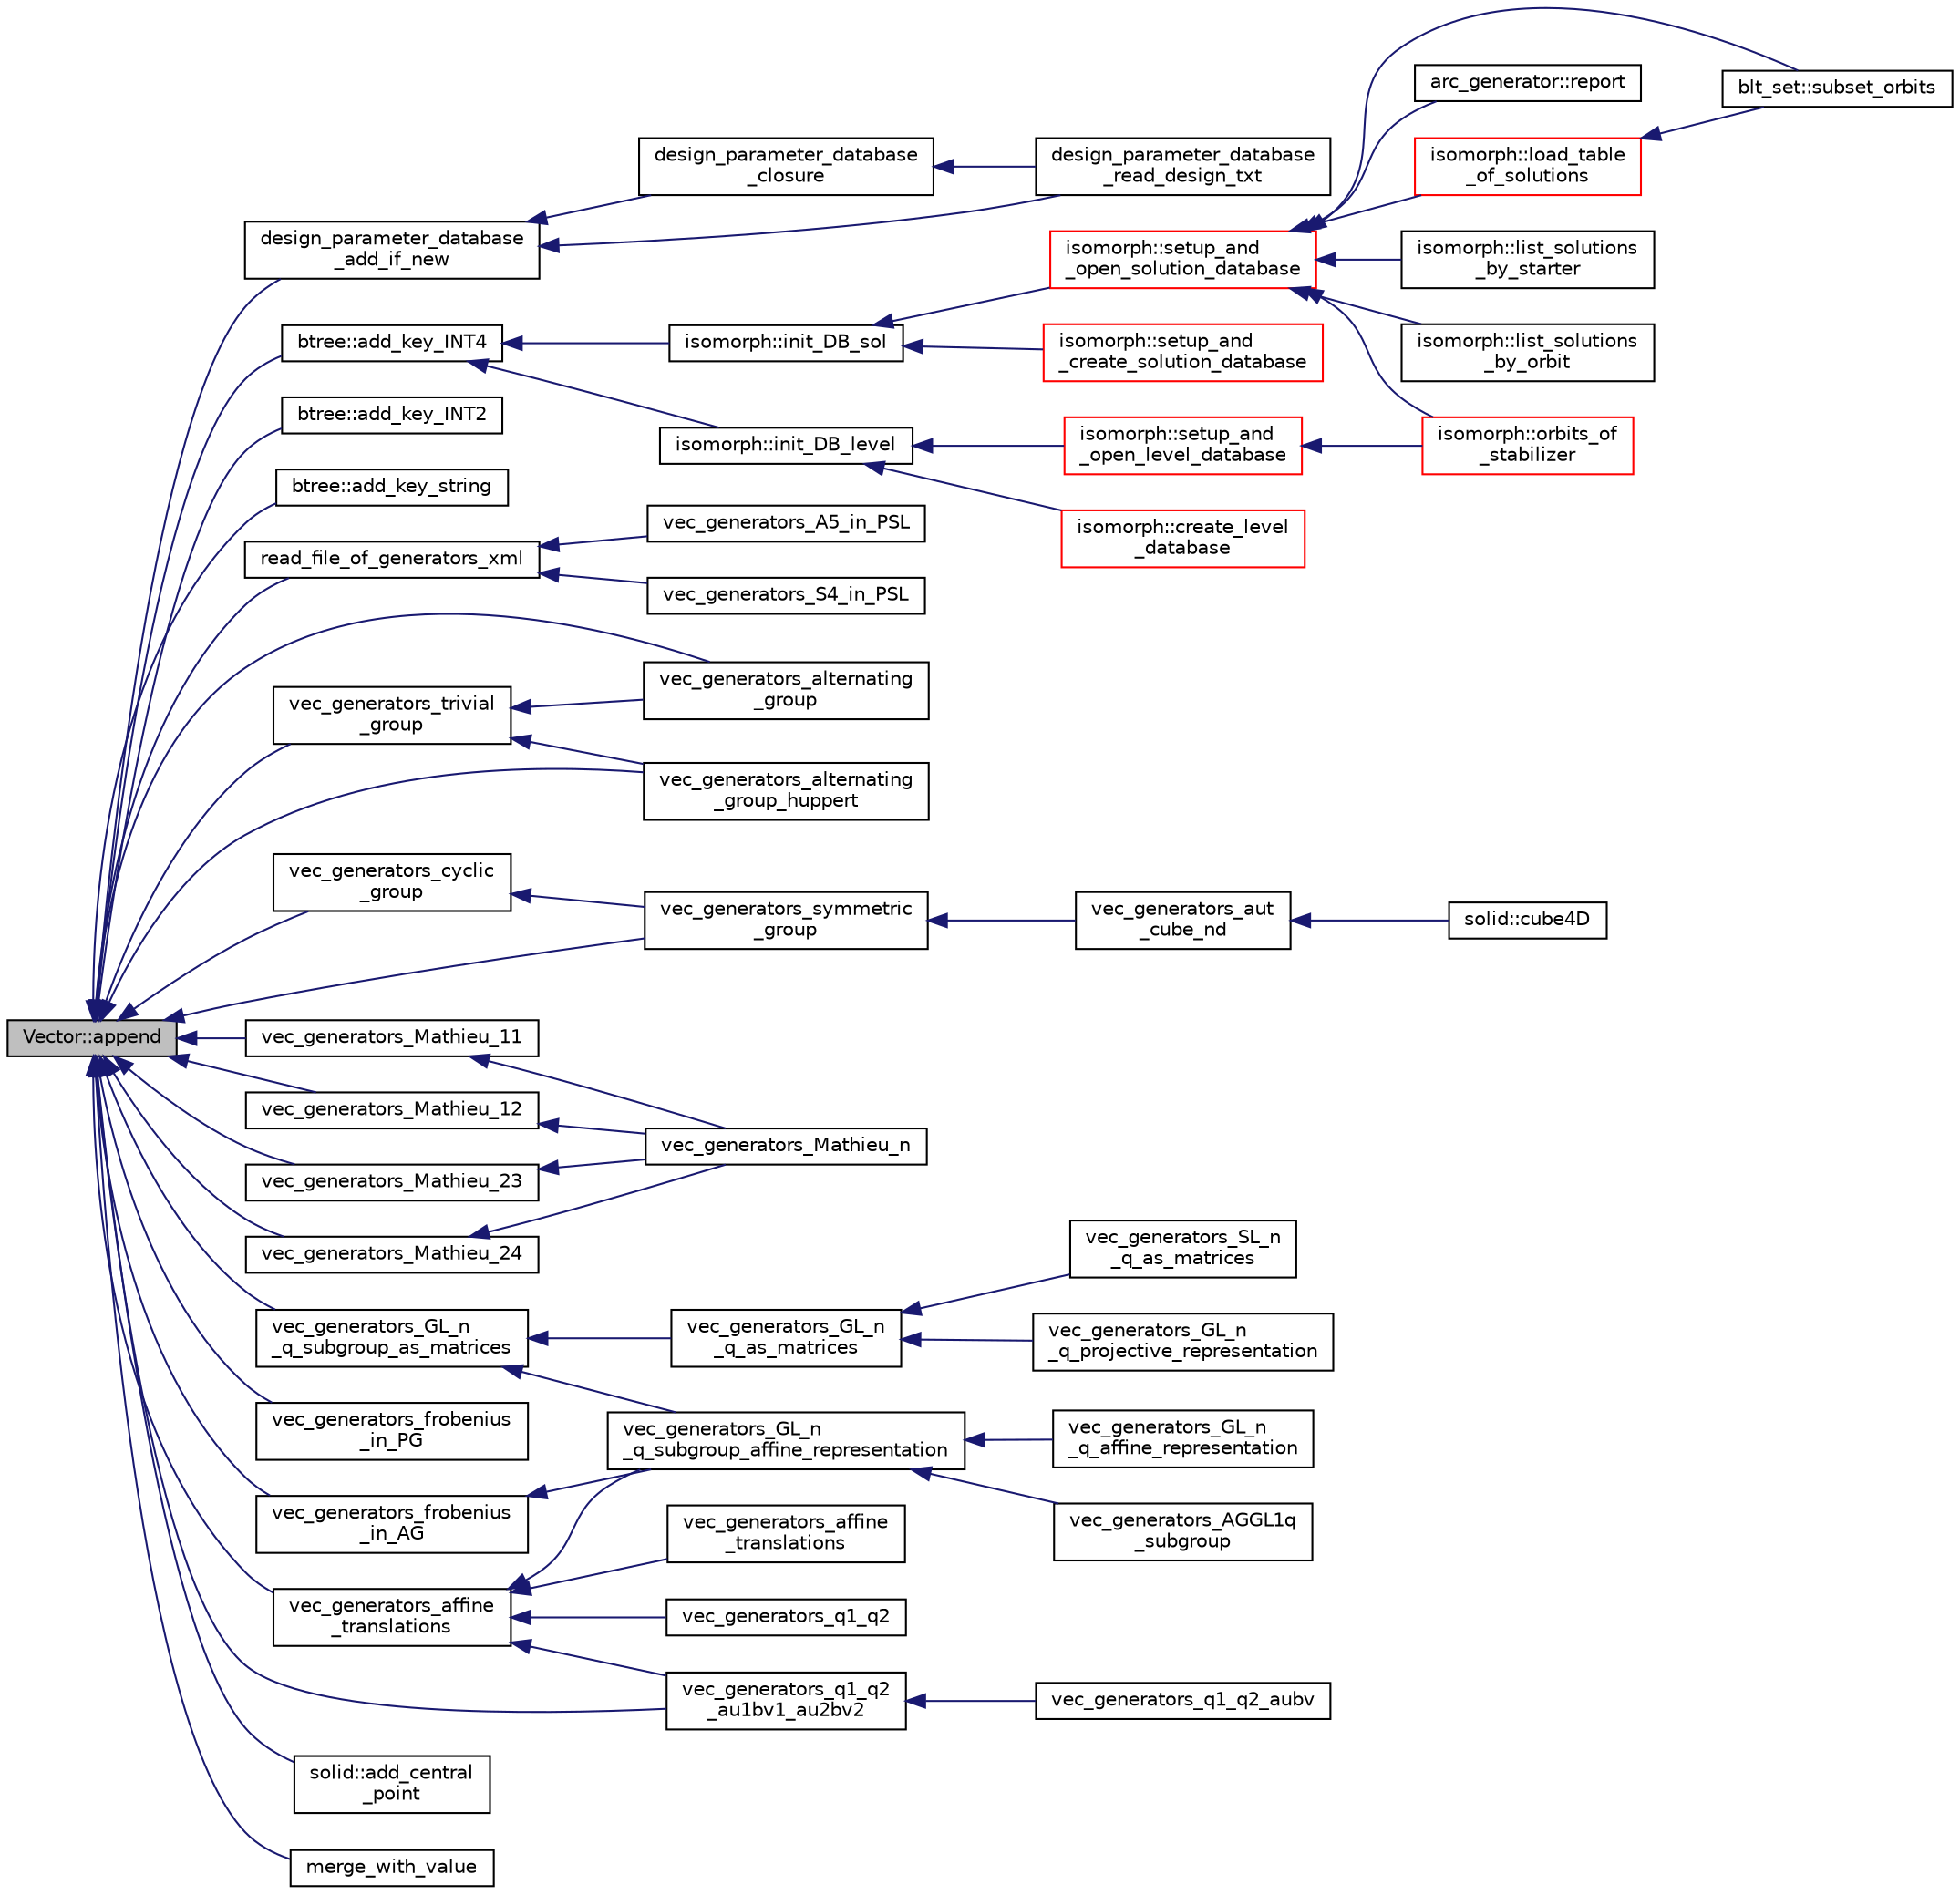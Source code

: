 digraph "Vector::append"
{
  edge [fontname="Helvetica",fontsize="10",labelfontname="Helvetica",labelfontsize="10"];
  node [fontname="Helvetica",fontsize="10",shape=record];
  rankdir="LR";
  Node291 [label="Vector::append",height=0.2,width=0.4,color="black", fillcolor="grey75", style="filled", fontcolor="black"];
  Node291 -> Node292 [dir="back",color="midnightblue",fontsize="10",style="solid",fontname="Helvetica"];
  Node292 [label="design_parameter_database\l_add_if_new",height=0.2,width=0.4,color="black", fillcolor="white", style="filled",URL="$d9/d60/discreta_8h.html#afab003d450b51bb6c988b57c3451f535"];
  Node292 -> Node293 [dir="back",color="midnightblue",fontsize="10",style="solid",fontname="Helvetica"];
  Node293 [label="design_parameter_database\l_closure",height=0.2,width=0.4,color="black", fillcolor="white", style="filled",URL="$d9/d60/discreta_8h.html#a311d21856b33e2872f1d686c191b0003"];
  Node293 -> Node294 [dir="back",color="midnightblue",fontsize="10",style="solid",fontname="Helvetica"];
  Node294 [label="design_parameter_database\l_read_design_txt",height=0.2,width=0.4,color="black", fillcolor="white", style="filled",URL="$d9/d60/discreta_8h.html#ac12f39c2d57b543c801c36d26f237ac7"];
  Node292 -> Node294 [dir="back",color="midnightblue",fontsize="10",style="solid",fontname="Helvetica"];
  Node291 -> Node295 [dir="back",color="midnightblue",fontsize="10",style="solid",fontname="Helvetica"];
  Node295 [label="btree::add_key_INT4",height=0.2,width=0.4,color="black", fillcolor="white", style="filled",URL="$dd/db0/classbtree.html#a4c42710e5f8cb4e3991d591fe2ae6f42"];
  Node295 -> Node296 [dir="back",color="midnightblue",fontsize="10",style="solid",fontname="Helvetica"];
  Node296 [label="isomorph::init_DB_sol",height=0.2,width=0.4,color="black", fillcolor="white", style="filled",URL="$d3/d5f/classisomorph.html#afd8d8a546fa9a7bc6f211b216e291039"];
  Node296 -> Node297 [dir="back",color="midnightblue",fontsize="10",style="solid",fontname="Helvetica"];
  Node297 [label="isomorph::setup_and\l_open_solution_database",height=0.2,width=0.4,color="red", fillcolor="white", style="filled",URL="$d3/d5f/classisomorph.html#a31846d3ae261a9c2dc089fb87710ce5c"];
  Node297 -> Node298 [dir="back",color="midnightblue",fontsize="10",style="solid",fontname="Helvetica"];
  Node298 [label="blt_set::subset_orbits",height=0.2,width=0.4,color="black", fillcolor="white", style="filled",URL="$d1/d3d/classblt__set.html#af8f79fc4346244acfa0e2c2d23c36993"];
  Node297 -> Node299 [dir="back",color="midnightblue",fontsize="10",style="solid",fontname="Helvetica"];
  Node299 [label="arc_generator::report",height=0.2,width=0.4,color="black", fillcolor="white", style="filled",URL="$d4/d21/classarc__generator.html#a650f715bb3eec8fd1057e07e5b384f9a"];
  Node297 -> Node300 [dir="back",color="midnightblue",fontsize="10",style="solid",fontname="Helvetica"];
  Node300 [label="isomorph::load_table\l_of_solutions",height=0.2,width=0.4,color="red", fillcolor="white", style="filled",URL="$d3/d5f/classisomorph.html#a21ab5aba74a200b9abf041dc5206821a"];
  Node300 -> Node298 [dir="back",color="midnightblue",fontsize="10",style="solid",fontname="Helvetica"];
  Node297 -> Node311 [dir="back",color="midnightblue",fontsize="10",style="solid",fontname="Helvetica"];
  Node311 [label="isomorph::list_solutions\l_by_starter",height=0.2,width=0.4,color="black", fillcolor="white", style="filled",URL="$d3/d5f/classisomorph.html#a9c40f343f1a3e5fc177e5121bc809b06"];
  Node297 -> Node312 [dir="back",color="midnightblue",fontsize="10",style="solid",fontname="Helvetica"];
  Node312 [label="isomorph::list_solutions\l_by_orbit",height=0.2,width=0.4,color="black", fillcolor="white", style="filled",URL="$d3/d5f/classisomorph.html#adefb1a89c097c284d29f92d5fc58ebfa"];
  Node297 -> Node313 [dir="back",color="midnightblue",fontsize="10",style="solid",fontname="Helvetica"];
  Node313 [label="isomorph::orbits_of\l_stabilizer",height=0.2,width=0.4,color="red", fillcolor="white", style="filled",URL="$d3/d5f/classisomorph.html#a72bbdc12cca5a90045ef15d0b24075e6"];
  Node296 -> Node329 [dir="back",color="midnightblue",fontsize="10",style="solid",fontname="Helvetica"];
  Node329 [label="isomorph::setup_and\l_create_solution_database",height=0.2,width=0.4,color="red", fillcolor="white", style="filled",URL="$d3/d5f/classisomorph.html#a810a22dfde3c43272107c743ec819b0e"];
  Node295 -> Node341 [dir="back",color="midnightblue",fontsize="10",style="solid",fontname="Helvetica"];
  Node341 [label="isomorph::init_DB_level",height=0.2,width=0.4,color="black", fillcolor="white", style="filled",URL="$d3/d5f/classisomorph.html#a1a2df5281026bc94d57ebce33d67fe6c"];
  Node341 -> Node342 [dir="back",color="midnightblue",fontsize="10",style="solid",fontname="Helvetica"];
  Node342 [label="isomorph::setup_and\l_open_level_database",height=0.2,width=0.4,color="red", fillcolor="white", style="filled",URL="$d3/d5f/classisomorph.html#aa011f38988f4db9c6f5abd84faebd153"];
  Node342 -> Node313 [dir="back",color="midnightblue",fontsize="10",style="solid",fontname="Helvetica"];
  Node341 -> Node343 [dir="back",color="midnightblue",fontsize="10",style="solid",fontname="Helvetica"];
  Node343 [label="isomorph::create_level\l_database",height=0.2,width=0.4,color="red", fillcolor="white", style="filled",URL="$d3/d5f/classisomorph.html#a15a452310bd3189f10f34c7dd7085e69"];
  Node291 -> Node347 [dir="back",color="midnightblue",fontsize="10",style="solid",fontname="Helvetica"];
  Node347 [label="btree::add_key_INT2",height=0.2,width=0.4,color="black", fillcolor="white", style="filled",URL="$dd/db0/classbtree.html#a4d0d3b843c9ae081d5fc0325dbdddea7"];
  Node291 -> Node348 [dir="back",color="midnightblue",fontsize="10",style="solid",fontname="Helvetica"];
  Node348 [label="btree::add_key_string",height=0.2,width=0.4,color="black", fillcolor="white", style="filled",URL="$dd/db0/classbtree.html#a291b3c61b9df78471a385b990e926d66"];
  Node291 -> Node349 [dir="back",color="midnightblue",fontsize="10",style="solid",fontname="Helvetica"];
  Node349 [label="read_file_of_generators_xml",height=0.2,width=0.4,color="black", fillcolor="white", style="filled",URL="$d0/dd3/perm__group__gens_8_c.html#acc8a80f029f6dab3698452c49e06b783"];
  Node349 -> Node350 [dir="back",color="midnightblue",fontsize="10",style="solid",fontname="Helvetica"];
  Node350 [label="vec_generators_A5_in_PSL",height=0.2,width=0.4,color="black", fillcolor="white", style="filled",URL="$d0/dd3/perm__group__gens_8_c.html#af41c889a65ee026d1939647e26904adb"];
  Node349 -> Node351 [dir="back",color="midnightblue",fontsize="10",style="solid",fontname="Helvetica"];
  Node351 [label="vec_generators_S4_in_PSL",height=0.2,width=0.4,color="black", fillcolor="white", style="filled",URL="$d0/dd3/perm__group__gens_8_c.html#ad85c37ec8824d1e7eabc836ff3dbad23"];
  Node291 -> Node352 [dir="back",color="midnightblue",fontsize="10",style="solid",fontname="Helvetica"];
  Node352 [label="vec_generators_trivial\l_group",height=0.2,width=0.4,color="black", fillcolor="white", style="filled",URL="$d0/dd3/perm__group__gens_8_c.html#ae405774a9bffab9b714a3da636bfde42"];
  Node352 -> Node353 [dir="back",color="midnightblue",fontsize="10",style="solid",fontname="Helvetica"];
  Node353 [label="vec_generators_alternating\l_group",height=0.2,width=0.4,color="black", fillcolor="white", style="filled",URL="$d0/dd3/perm__group__gens_8_c.html#a34d3004f7ecbf30db1a05c884e130744"];
  Node352 -> Node354 [dir="back",color="midnightblue",fontsize="10",style="solid",fontname="Helvetica"];
  Node354 [label="vec_generators_alternating\l_group_huppert",height=0.2,width=0.4,color="black", fillcolor="white", style="filled",URL="$d0/dd3/perm__group__gens_8_c.html#a5c62097e9ad2623b09a8dfbe9380db7d"];
  Node291 -> Node355 [dir="back",color="midnightblue",fontsize="10",style="solid",fontname="Helvetica"];
  Node355 [label="vec_generators_cyclic\l_group",height=0.2,width=0.4,color="black", fillcolor="white", style="filled",URL="$d0/dd3/perm__group__gens_8_c.html#a87458d3ec3a12155abeb73c81bb3653c"];
  Node355 -> Node356 [dir="back",color="midnightblue",fontsize="10",style="solid",fontname="Helvetica"];
  Node356 [label="vec_generators_symmetric\l_group",height=0.2,width=0.4,color="black", fillcolor="white", style="filled",URL="$d0/dd3/perm__group__gens_8_c.html#a8fd875094f55682c6bf65d1fb5e6e2bc"];
  Node356 -> Node357 [dir="back",color="midnightblue",fontsize="10",style="solid",fontname="Helvetica"];
  Node357 [label="vec_generators_aut\l_cube_nd",height=0.2,width=0.4,color="black", fillcolor="white", style="filled",URL="$d2/dfb/solid_8_c.html#a6667c4c5a108f8dff507f759073e6f80"];
  Node357 -> Node358 [dir="back",color="midnightblue",fontsize="10",style="solid",fontname="Helvetica"];
  Node358 [label="solid::cube4D",height=0.2,width=0.4,color="black", fillcolor="white", style="filled",URL="$d8/def/classsolid.html#ab6c85f8f130a3f4409ce5fe5340fb852"];
  Node291 -> Node356 [dir="back",color="midnightblue",fontsize="10",style="solid",fontname="Helvetica"];
  Node291 -> Node353 [dir="back",color="midnightblue",fontsize="10",style="solid",fontname="Helvetica"];
  Node291 -> Node354 [dir="back",color="midnightblue",fontsize="10",style="solid",fontname="Helvetica"];
  Node291 -> Node359 [dir="back",color="midnightblue",fontsize="10",style="solid",fontname="Helvetica"];
  Node359 [label="vec_generators_Mathieu_11",height=0.2,width=0.4,color="black", fillcolor="white", style="filled",URL="$d0/dd3/perm__group__gens_8_c.html#a79f40f9f619ba6f8a6c32e6c1df04e52"];
  Node359 -> Node360 [dir="back",color="midnightblue",fontsize="10",style="solid",fontname="Helvetica"];
  Node360 [label="vec_generators_Mathieu_n",height=0.2,width=0.4,color="black", fillcolor="white", style="filled",URL="$d0/dd3/perm__group__gens_8_c.html#a82bad2f129ab5f3daafc1a84a29d5dba"];
  Node291 -> Node361 [dir="back",color="midnightblue",fontsize="10",style="solid",fontname="Helvetica"];
  Node361 [label="vec_generators_Mathieu_12",height=0.2,width=0.4,color="black", fillcolor="white", style="filled",URL="$d0/dd3/perm__group__gens_8_c.html#a07c56b14e85701ba7f5105d7c953175b"];
  Node361 -> Node360 [dir="back",color="midnightblue",fontsize="10",style="solid",fontname="Helvetica"];
  Node291 -> Node362 [dir="back",color="midnightblue",fontsize="10",style="solid",fontname="Helvetica"];
  Node362 [label="vec_generators_Mathieu_23",height=0.2,width=0.4,color="black", fillcolor="white", style="filled",URL="$d0/dd3/perm__group__gens_8_c.html#a6728e2b0fff129a1db3e8d0dc8c86304"];
  Node362 -> Node360 [dir="back",color="midnightblue",fontsize="10",style="solid",fontname="Helvetica"];
  Node291 -> Node363 [dir="back",color="midnightblue",fontsize="10",style="solid",fontname="Helvetica"];
  Node363 [label="vec_generators_Mathieu_24",height=0.2,width=0.4,color="black", fillcolor="white", style="filled",URL="$d0/dd3/perm__group__gens_8_c.html#a2fc2258663a8a040ec6eca37c3ff1bf9"];
  Node363 -> Node360 [dir="back",color="midnightblue",fontsize="10",style="solid",fontname="Helvetica"];
  Node291 -> Node364 [dir="back",color="midnightblue",fontsize="10",style="solid",fontname="Helvetica"];
  Node364 [label="vec_generators_GL_n\l_q_subgroup_as_matrices",height=0.2,width=0.4,color="black", fillcolor="white", style="filled",URL="$d0/dd3/perm__group__gens_8_c.html#a67390878e31e37836b12fa5d56e72394"];
  Node364 -> Node365 [dir="back",color="midnightblue",fontsize="10",style="solid",fontname="Helvetica"];
  Node365 [label="vec_generators_GL_n\l_q_as_matrices",height=0.2,width=0.4,color="black", fillcolor="white", style="filled",URL="$d0/dd3/perm__group__gens_8_c.html#a16af2db378d422175df1fdf70cb02806"];
  Node365 -> Node366 [dir="back",color="midnightblue",fontsize="10",style="solid",fontname="Helvetica"];
  Node366 [label="vec_generators_SL_n\l_q_as_matrices",height=0.2,width=0.4,color="black", fillcolor="white", style="filled",URL="$d0/dd3/perm__group__gens_8_c.html#aece7a22e0963ee87d325797900443bd2"];
  Node365 -> Node367 [dir="back",color="midnightblue",fontsize="10",style="solid",fontname="Helvetica"];
  Node367 [label="vec_generators_GL_n\l_q_projective_representation",height=0.2,width=0.4,color="black", fillcolor="white", style="filled",URL="$d0/dd3/perm__group__gens_8_c.html#ae56b1d99562cb32203518575c689746d"];
  Node364 -> Node368 [dir="back",color="midnightblue",fontsize="10",style="solid",fontname="Helvetica"];
  Node368 [label="vec_generators_GL_n\l_q_subgroup_affine_representation",height=0.2,width=0.4,color="black", fillcolor="white", style="filled",URL="$d0/dd3/perm__group__gens_8_c.html#adc1a2bfe52c3047a066884771aa01321"];
  Node368 -> Node369 [dir="back",color="midnightblue",fontsize="10",style="solid",fontname="Helvetica"];
  Node369 [label="vec_generators_GL_n\l_q_affine_representation",height=0.2,width=0.4,color="black", fillcolor="white", style="filled",URL="$d0/dd3/perm__group__gens_8_c.html#a689108f410f773f0681e21a864097f16"];
  Node368 -> Node370 [dir="back",color="midnightblue",fontsize="10",style="solid",fontname="Helvetica"];
  Node370 [label="vec_generators_AGGL1q\l_subgroup",height=0.2,width=0.4,color="black", fillcolor="white", style="filled",URL="$d0/dd3/perm__group__gens_8_c.html#a93659c1c7a668dd6adf9f217c608e1f1"];
  Node291 -> Node371 [dir="back",color="midnightblue",fontsize="10",style="solid",fontname="Helvetica"];
  Node371 [label="vec_generators_frobenius\l_in_PG",height=0.2,width=0.4,color="black", fillcolor="white", style="filled",URL="$d0/dd3/perm__group__gens_8_c.html#a9e10945efd7f35b31fdeb07fa51a86a7"];
  Node291 -> Node372 [dir="back",color="midnightblue",fontsize="10",style="solid",fontname="Helvetica"];
  Node372 [label="vec_generators_frobenius\l_in_AG",height=0.2,width=0.4,color="black", fillcolor="white", style="filled",URL="$d0/dd3/perm__group__gens_8_c.html#aa7e25c62e5735b9785e9dfa02413cbab"];
  Node372 -> Node368 [dir="back",color="midnightblue",fontsize="10",style="solid",fontname="Helvetica"];
  Node291 -> Node373 [dir="back",color="midnightblue",fontsize="10",style="solid",fontname="Helvetica"];
  Node373 [label="vec_generators_affine\l_translations",height=0.2,width=0.4,color="black", fillcolor="white", style="filled",URL="$d0/dd3/perm__group__gens_8_c.html#a7823a00ce1bf9cd69d1f9543e594e0e6"];
  Node373 -> Node374 [dir="back",color="midnightblue",fontsize="10",style="solid",fontname="Helvetica"];
  Node374 [label="vec_generators_affine\l_translations",height=0.2,width=0.4,color="black", fillcolor="white", style="filled",URL="$d0/dd3/perm__group__gens_8_c.html#ac4f5e1074cf38552f67cd4ed6deba6ea"];
  Node373 -> Node368 [dir="back",color="midnightblue",fontsize="10",style="solid",fontname="Helvetica"];
  Node373 -> Node375 [dir="back",color="midnightblue",fontsize="10",style="solid",fontname="Helvetica"];
  Node375 [label="vec_generators_q1_q2",height=0.2,width=0.4,color="black", fillcolor="white", style="filled",URL="$d0/dd3/perm__group__gens_8_c.html#ac70761795da8630f4939bc3e00707d79"];
  Node373 -> Node376 [dir="back",color="midnightblue",fontsize="10",style="solid",fontname="Helvetica"];
  Node376 [label="vec_generators_q1_q2\l_au1bv1_au2bv2",height=0.2,width=0.4,color="black", fillcolor="white", style="filled",URL="$d0/dd3/perm__group__gens_8_c.html#aee37285cfb5987a4fc1f5c7580865175"];
  Node376 -> Node377 [dir="back",color="midnightblue",fontsize="10",style="solid",fontname="Helvetica"];
  Node377 [label="vec_generators_q1_q2_aubv",height=0.2,width=0.4,color="black", fillcolor="white", style="filled",URL="$d0/dd3/perm__group__gens_8_c.html#a0b5ce8828dd8a35cbfec4450f0d76edc"];
  Node291 -> Node376 [dir="back",color="midnightblue",fontsize="10",style="solid",fontname="Helvetica"];
  Node291 -> Node378 [dir="back",color="midnightblue",fontsize="10",style="solid",fontname="Helvetica"];
  Node378 [label="solid::add_central\l_point",height=0.2,width=0.4,color="black", fillcolor="white", style="filled",URL="$d8/def/classsolid.html#abec108e749250b1fbab7c8dcf98b96ae"];
  Node291 -> Node379 [dir="back",color="midnightblue",fontsize="10",style="solid",fontname="Helvetica"];
  Node379 [label="merge_with_value",height=0.2,width=0.4,color="black", fillcolor="white", style="filled",URL="$d5/dd8/vector_8_c.html#a2471b9bb8555afd2c10f48fc09ce2a06"];
}
